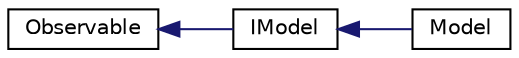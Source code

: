 digraph "Иерархия классов. Графический вид."
{
 // LATEX_PDF_SIZE
  edge [fontname="Helvetica",fontsize="10",labelfontname="Helvetica",labelfontsize="10"];
  node [fontname="Helvetica",fontsize="10",shape=record];
  rankdir="LR";
  Node0 [label="Observable",height=0.2,width=0.4,color="black", fillcolor="white", style="filled",URL="$class_observable.html",tooltip="Here is doing monitoring."];
  Node0 -> Node1 [dir="back",color="midnightblue",fontsize="10",style="solid",fontname="Helvetica"];
  Node1 [label="IModel",height=0.2,width=0.4,color="black", fillcolor="white", style="filled",URL="$class_i_model.html",tooltip="Here is model for keeping primitive objects."];
  Node1 -> Node2 [dir="back",color="midnightblue",fontsize="10",style="solid",fontname="Helvetica"];
  Node2 [label="Model",height=0.2,width=0.4,color="black", fillcolor="white", style="filled",URL="$class_model.html",tooltip="There is class of model of the graphic editor."];
}
